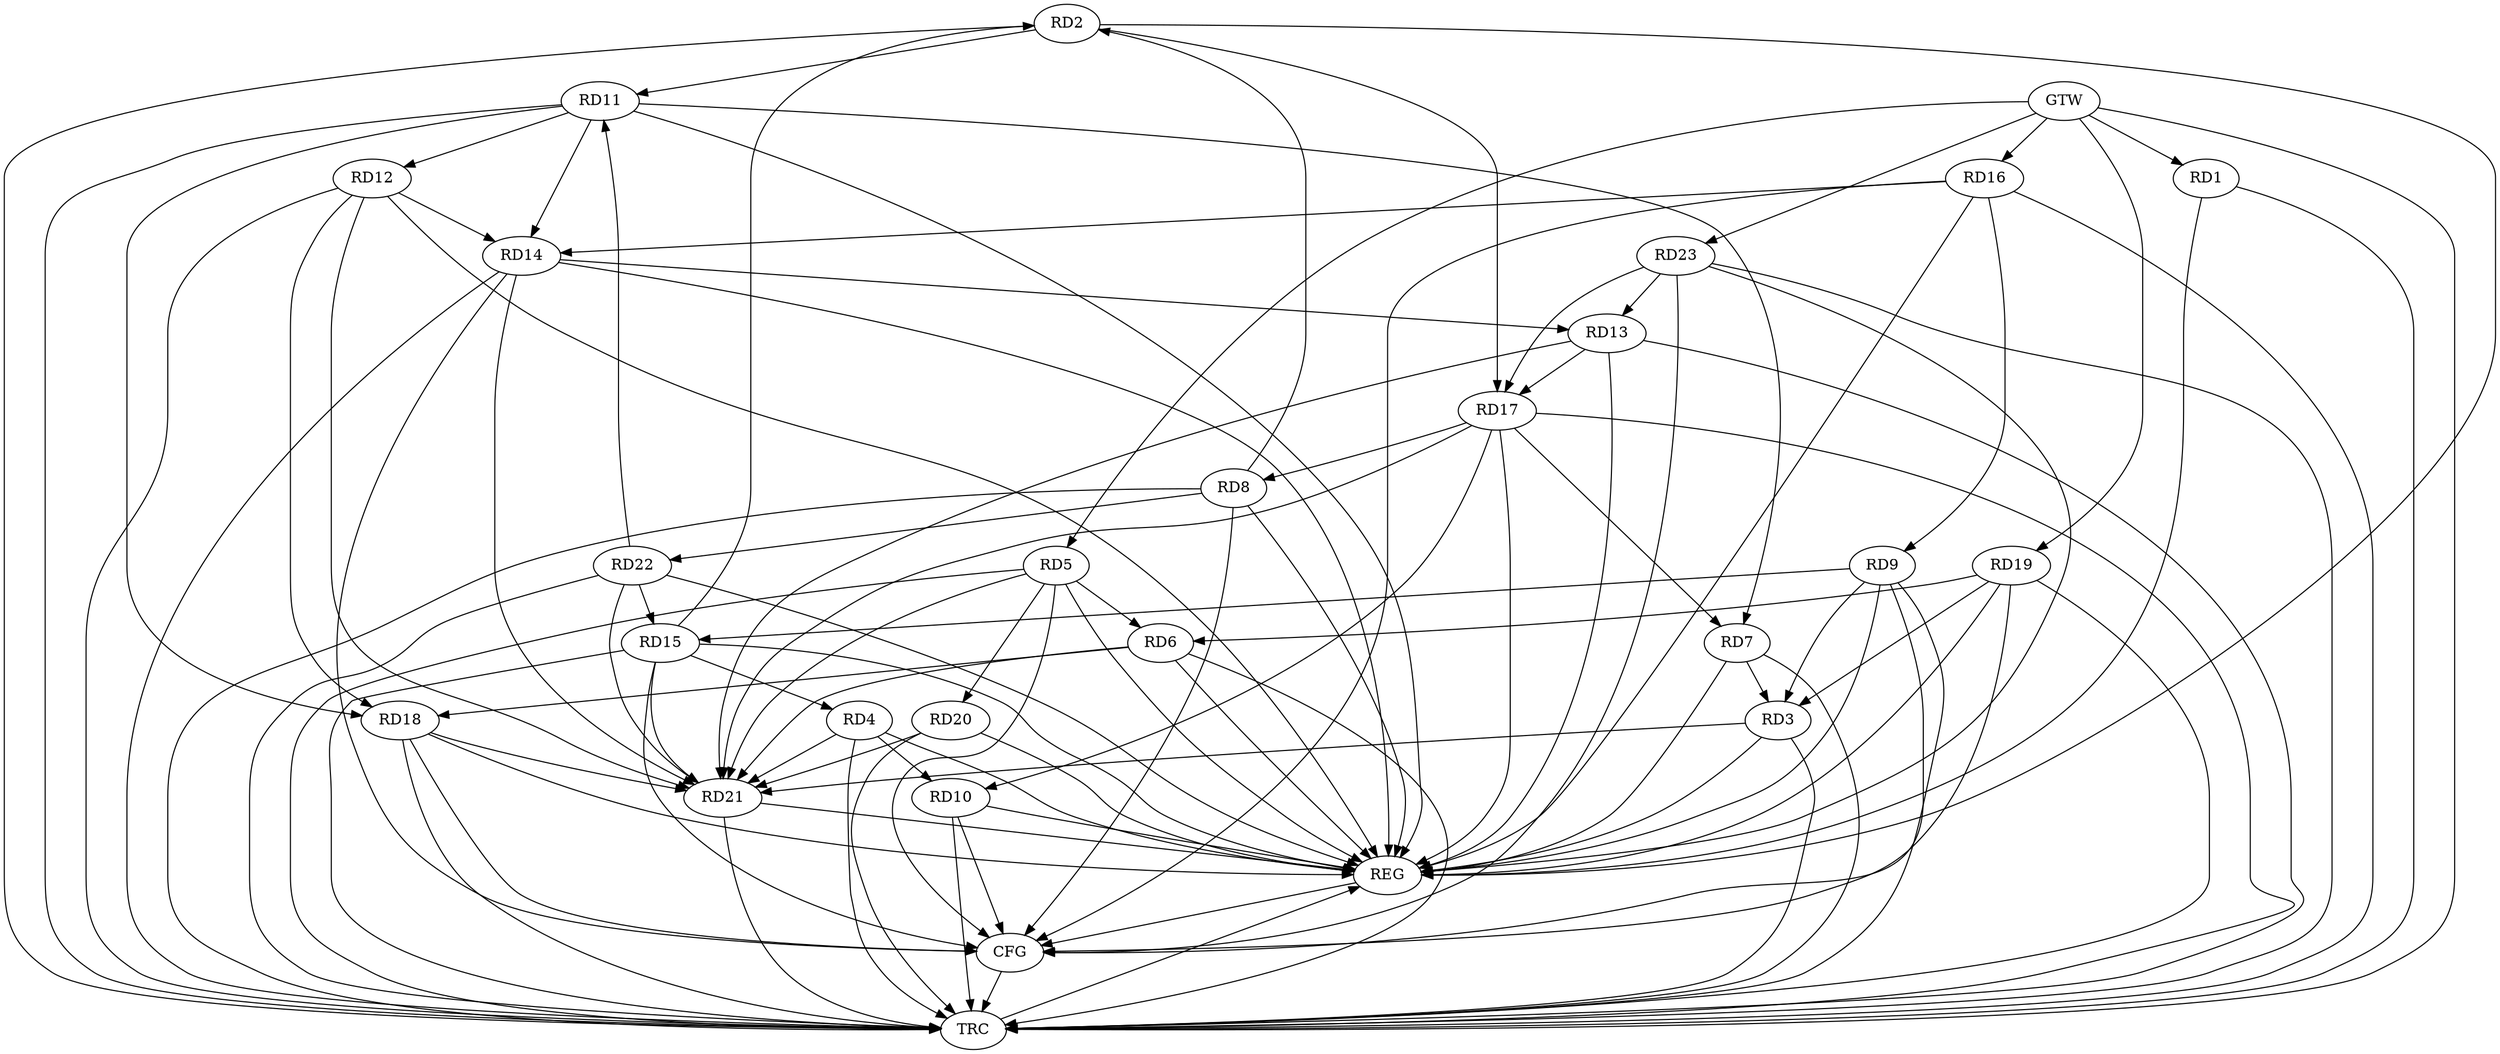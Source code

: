 strict digraph G {
  RD1 [ label="RD1" ];
  RD2 [ label="RD2" ];
  RD3 [ label="RD3" ];
  RD4 [ label="RD4" ];
  RD5 [ label="RD5" ];
  RD6 [ label="RD6" ];
  RD7 [ label="RD7" ];
  RD8 [ label="RD8" ];
  RD9 [ label="RD9" ];
  RD10 [ label="RD10" ];
  RD11 [ label="RD11" ];
  RD12 [ label="RD12" ];
  RD13 [ label="RD13" ];
  RD14 [ label="RD14" ];
  RD15 [ label="RD15" ];
  RD16 [ label="RD16" ];
  RD17 [ label="RD17" ];
  RD18 [ label="RD18" ];
  RD19 [ label="RD19" ];
  RD20 [ label="RD20" ];
  RD21 [ label="RD21" ];
  RD22 [ label="RD22" ];
  RD23 [ label="RD23" ];
  GTW [ label="GTW" ];
  REG [ label="REG" ];
  CFG [ label="CFG" ];
  TRC [ label="TRC" ];
  RD8 -> RD2;
  RD2 -> RD11;
  RD15 -> RD2;
  RD2 -> RD17;
  RD7 -> RD3;
  RD9 -> RD3;
  RD19 -> RD3;
  RD4 -> RD10;
  RD15 -> RD4;
  RD5 -> RD6;
  RD5 -> RD20;
  RD5 -> RD21;
  RD6 -> RD18;
  RD19 -> RD6;
  RD6 -> RD21;
  RD11 -> RD7;
  RD17 -> RD7;
  RD17 -> RD8;
  RD8 -> RD22;
  RD9 -> RD15;
  RD16 -> RD9;
  RD17 -> RD10;
  RD11 -> RD12;
  RD11 -> RD14;
  RD11 -> RD18;
  RD22 -> RD11;
  RD12 -> RD14;
  RD12 -> RD18;
  RD12 -> RD21;
  RD14 -> RD13;
  RD13 -> RD17;
  RD13 -> RD21;
  RD23 -> RD13;
  RD16 -> RD14;
  RD14 -> RD21;
  RD15 -> RD21;
  RD22 -> RD15;
  RD23 -> RD17;
  GTW -> RD1;
  GTW -> RD5;
  GTW -> RD16;
  GTW -> RD19;
  GTW -> RD23;
  RD1 -> REG;
  RD2 -> REG;
  RD3 -> REG;
  RD4 -> REG;
  RD5 -> REG;
  RD6 -> REG;
  RD7 -> REG;
  RD8 -> REG;
  RD9 -> REG;
  RD10 -> REG;
  RD11 -> REG;
  RD12 -> REG;
  RD13 -> REG;
  RD14 -> REG;
  RD15 -> REG;
  RD16 -> REG;
  RD17 -> REG;
  RD18 -> REG;
  RD19 -> REG;
  RD20 -> REG;
  RD21 -> REG;
  RD22 -> REG;
  RD23 -> REG;
  RD9 -> CFG;
  RD5 -> CFG;
  RD23 -> CFG;
  RD18 -> CFG;
  RD14 -> CFG;
  RD8 -> CFG;
  RD19 -> CFG;
  RD15 -> CFG;
  RD10 -> CFG;
  RD16 -> CFG;
  REG -> CFG;
  RD1 -> TRC;
  RD2 -> TRC;
  RD3 -> TRC;
  RD4 -> TRC;
  RD5 -> TRC;
  RD6 -> TRC;
  RD7 -> TRC;
  RD8 -> TRC;
  RD9 -> TRC;
  RD10 -> TRC;
  RD11 -> TRC;
  RD12 -> TRC;
  RD13 -> TRC;
  RD14 -> TRC;
  RD15 -> TRC;
  RD16 -> TRC;
  RD17 -> TRC;
  RD18 -> TRC;
  RD19 -> TRC;
  RD20 -> TRC;
  RD21 -> TRC;
  RD22 -> TRC;
  RD23 -> TRC;
  GTW -> TRC;
  CFG -> TRC;
  TRC -> REG;
  RD22 -> RD21;
  RD3 -> RD21;
  RD18 -> RD21;
  RD17 -> RD21;
  RD20 -> RD21;
  RD4 -> RD21;
}
